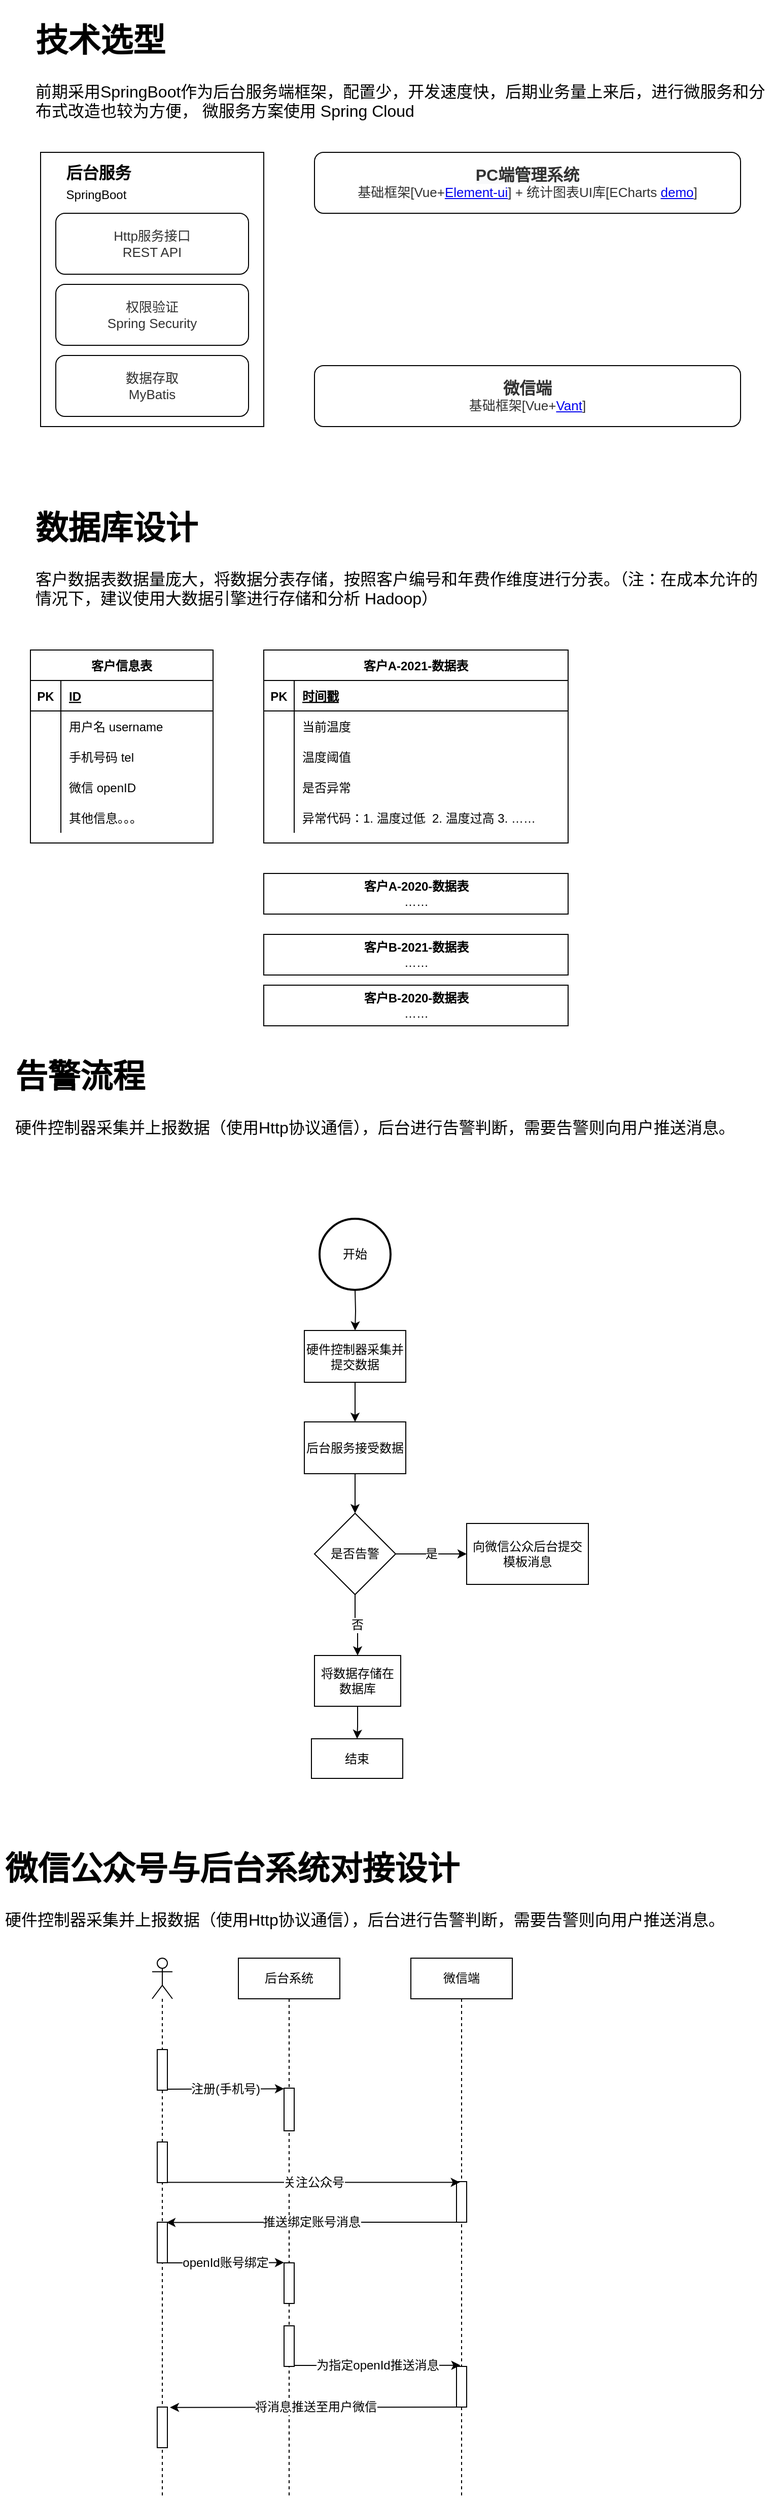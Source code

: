 <mxfile version="14.4.3" type="github">
  <diagram id="JHaTWVX0i-lWZitRwSfC" name="Page-1">
    <mxGraphModel dx="677" dy="1520" grid="1" gridSize="10" guides="1" tooltips="1" connect="1" arrows="1" fold="1" page="1" pageScale="1" pageWidth="827" pageHeight="1169" math="0" shadow="0">
      <root>
        <mxCell id="0" />
        <mxCell id="1" parent="0" />
        <mxCell id="ALFkqxRXxDszs7MNfKY9-43" value="" style="rounded=0;whiteSpace=wrap;html=1;" vertex="1" parent="1">
          <mxGeometry x="70" y="100" width="220" height="270" as="geometry" />
        </mxCell>
        <mxCell id="fmQV6IIz-ANYhuj0cnn7-2" value="客户信息表" style="shape=table;startSize=30;container=1;collapsible=1;childLayout=tableLayout;fixedRows=1;rowLines=0;fontStyle=1;align=center;resizeLast=1;" parent="1" vertex="1">
          <mxGeometry x="60" y="590" width="180" height="190" as="geometry" />
        </mxCell>
        <mxCell id="fmQV6IIz-ANYhuj0cnn7-3" value="" style="shape=partialRectangle;collapsible=0;dropTarget=0;pointerEvents=0;fillColor=none;top=0;left=0;bottom=1;right=0;points=[[0,0.5],[1,0.5]];portConstraint=eastwest;" parent="fmQV6IIz-ANYhuj0cnn7-2" vertex="1">
          <mxGeometry y="30" width="180" height="30" as="geometry" />
        </mxCell>
        <mxCell id="fmQV6IIz-ANYhuj0cnn7-4" value="PK" style="shape=partialRectangle;connectable=0;fillColor=none;top=0;left=0;bottom=0;right=0;fontStyle=1;overflow=hidden;" parent="fmQV6IIz-ANYhuj0cnn7-3" vertex="1">
          <mxGeometry width="30" height="30" as="geometry" />
        </mxCell>
        <mxCell id="fmQV6IIz-ANYhuj0cnn7-5" value="ID" style="shape=partialRectangle;connectable=0;fillColor=none;top=0;left=0;bottom=0;right=0;align=left;spacingLeft=6;fontStyle=5;overflow=hidden;" parent="fmQV6IIz-ANYhuj0cnn7-3" vertex="1">
          <mxGeometry x="30" width="150" height="30" as="geometry" />
        </mxCell>
        <mxCell id="fmQV6IIz-ANYhuj0cnn7-6" value="" style="shape=partialRectangle;collapsible=0;dropTarget=0;pointerEvents=0;fillColor=none;top=0;left=0;bottom=0;right=0;points=[[0,0.5],[1,0.5]];portConstraint=eastwest;" parent="fmQV6IIz-ANYhuj0cnn7-2" vertex="1">
          <mxGeometry y="60" width="180" height="30" as="geometry" />
        </mxCell>
        <mxCell id="fmQV6IIz-ANYhuj0cnn7-7" value="" style="shape=partialRectangle;connectable=0;fillColor=none;top=0;left=0;bottom=0;right=0;editable=1;overflow=hidden;" parent="fmQV6IIz-ANYhuj0cnn7-6" vertex="1">
          <mxGeometry width="30" height="30" as="geometry" />
        </mxCell>
        <mxCell id="fmQV6IIz-ANYhuj0cnn7-8" value="用户名 username" style="shape=partialRectangle;connectable=0;fillColor=none;top=0;left=0;bottom=0;right=0;align=left;spacingLeft=6;overflow=hidden;" parent="fmQV6IIz-ANYhuj0cnn7-6" vertex="1">
          <mxGeometry x="30" width="150" height="30" as="geometry" />
        </mxCell>
        <mxCell id="fmQV6IIz-ANYhuj0cnn7-9" value="" style="shape=partialRectangle;collapsible=0;dropTarget=0;pointerEvents=0;fillColor=none;top=0;left=0;bottom=0;right=0;points=[[0,0.5],[1,0.5]];portConstraint=eastwest;" parent="fmQV6IIz-ANYhuj0cnn7-2" vertex="1">
          <mxGeometry y="90" width="180" height="30" as="geometry" />
        </mxCell>
        <mxCell id="fmQV6IIz-ANYhuj0cnn7-10" value="" style="shape=partialRectangle;connectable=0;fillColor=none;top=0;left=0;bottom=0;right=0;editable=1;overflow=hidden;" parent="fmQV6IIz-ANYhuj0cnn7-9" vertex="1">
          <mxGeometry width="30" height="30" as="geometry" />
        </mxCell>
        <mxCell id="fmQV6IIz-ANYhuj0cnn7-11" value="手机号码 tel" style="shape=partialRectangle;connectable=0;fillColor=none;top=0;left=0;bottom=0;right=0;align=left;spacingLeft=6;overflow=hidden;" parent="fmQV6IIz-ANYhuj0cnn7-9" vertex="1">
          <mxGeometry x="30" width="150" height="30" as="geometry" />
        </mxCell>
        <mxCell id="fmQV6IIz-ANYhuj0cnn7-12" value="" style="shape=partialRectangle;collapsible=0;dropTarget=0;pointerEvents=0;fillColor=none;top=0;left=0;bottom=0;right=0;points=[[0,0.5],[1,0.5]];portConstraint=eastwest;" parent="fmQV6IIz-ANYhuj0cnn7-2" vertex="1">
          <mxGeometry y="120" width="180" height="30" as="geometry" />
        </mxCell>
        <mxCell id="fmQV6IIz-ANYhuj0cnn7-13" value="" style="shape=partialRectangle;connectable=0;fillColor=none;top=0;left=0;bottom=0;right=0;editable=1;overflow=hidden;" parent="fmQV6IIz-ANYhuj0cnn7-12" vertex="1">
          <mxGeometry width="30" height="30" as="geometry" />
        </mxCell>
        <mxCell id="fmQV6IIz-ANYhuj0cnn7-14" value="微信 openID" style="shape=partialRectangle;connectable=0;fillColor=none;top=0;left=0;bottom=0;right=0;align=left;spacingLeft=6;overflow=hidden;" parent="fmQV6IIz-ANYhuj0cnn7-12" vertex="1">
          <mxGeometry x="30" width="150" height="30" as="geometry" />
        </mxCell>
        <mxCell id="ALFkqxRXxDszs7MNfKY9-1" value="" style="shape=partialRectangle;collapsible=0;dropTarget=0;pointerEvents=0;fillColor=none;top=0;left=0;bottom=0;right=0;points=[[0,0.5],[1,0.5]];portConstraint=eastwest;" vertex="1" parent="fmQV6IIz-ANYhuj0cnn7-2">
          <mxGeometry y="150" width="180" height="30" as="geometry" />
        </mxCell>
        <mxCell id="ALFkqxRXxDszs7MNfKY9-2" value="" style="shape=partialRectangle;connectable=0;fillColor=none;top=0;left=0;bottom=0;right=0;editable=1;overflow=hidden;" vertex="1" parent="ALFkqxRXxDszs7MNfKY9-1">
          <mxGeometry width="30" height="30" as="geometry" />
        </mxCell>
        <mxCell id="ALFkqxRXxDszs7MNfKY9-3" value="其他信息。。。" style="shape=partialRectangle;connectable=0;fillColor=none;top=0;left=0;bottom=0;right=0;align=left;spacingLeft=6;overflow=hidden;" vertex="1" parent="ALFkqxRXxDszs7MNfKY9-1">
          <mxGeometry x="30" width="150" height="30" as="geometry" />
        </mxCell>
        <mxCell id="fmQV6IIz-ANYhuj0cnn7-15" value="&lt;div style=&quot;resize: none ; outline: 0px ; font-size: 13px ; color: rgb(50 , 50 , 50)&quot;&gt;&lt;font style=&quot;vertical-align: inherit&quot;&gt;&lt;font style=&quot;vertical-align: inherit&quot;&gt;Http服务接口&lt;/font&gt;&lt;/font&gt;&lt;/div&gt;&lt;span style=&quot;color: rgb(50 , 50 , 50) ; font-size: 13px ; background-color: rgba(255 , 255 , 255 , 0.01)&quot;&gt;&lt;font style=&quot;vertical-align: inherit&quot;&gt;&lt;font style=&quot;vertical-align: inherit&quot;&gt;REST API&lt;/font&gt;&lt;/font&gt;&lt;/span&gt;" style="rounded=1;whiteSpace=wrap;html=1;" parent="1" vertex="1">
          <mxGeometry x="85" y="160" width="190" height="60" as="geometry" />
        </mxCell>
        <mxCell id="fmQV6IIz-ANYhuj0cnn7-16" value="&lt;div style=&quot;resize: none ; outline: 0px ; font-size: 13px ; color: rgb(50 , 50 , 50)&quot;&gt;&lt;span style=&quot;background-color: rgba(255 , 255 , 255 , 0.01)&quot;&gt;&lt;font style=&quot;vertical-align: inherit&quot;&gt;&lt;font style=&quot;vertical-align: inherit&quot;&gt;权限验证&lt;/font&gt;&lt;/font&gt;&lt;/span&gt;&lt;div style=&quot;resize: none ; outline: 0px&quot;&gt;Spring Security&lt;/div&gt;&lt;/div&gt;" style="rounded=1;whiteSpace=wrap;html=1;" parent="1" vertex="1">
          <mxGeometry x="85" y="230" width="190" height="60" as="geometry" />
        </mxCell>
        <mxCell id="fmQV6IIz-ANYhuj0cnn7-17" value="&lt;div style=&quot;resize: none ; outline: 0px ; font-size: 13px ; color: rgb(50 , 50 , 50)&quot;&gt;&lt;span style=&quot;background-color: rgba(255 , 255 , 255 , 0.01)&quot;&gt;数据存取&lt;/span&gt;&lt;br&gt;&lt;div style=&quot;resize: none ; outline: 0px&quot;&gt;MyBatis&lt;/div&gt;&lt;/div&gt;" style="rounded=1;whiteSpace=wrap;html=1;" parent="1" vertex="1">
          <mxGeometry x="85" y="300" width="190" height="60" as="geometry" />
        </mxCell>
        <mxCell id="ALFkqxRXxDszs7MNfKY9-4" value="客户A-2021-数据表" style="shape=table;startSize=30;container=1;collapsible=1;childLayout=tableLayout;fixedRows=1;rowLines=0;fontStyle=1;align=center;resizeLast=1;" vertex="1" parent="1">
          <mxGeometry x="290" y="590" width="300" height="190" as="geometry" />
        </mxCell>
        <mxCell id="ALFkqxRXxDszs7MNfKY9-5" value="" style="shape=partialRectangle;collapsible=0;dropTarget=0;pointerEvents=0;fillColor=none;top=0;left=0;bottom=1;right=0;points=[[0,0.5],[1,0.5]];portConstraint=eastwest;" vertex="1" parent="ALFkqxRXxDszs7MNfKY9-4">
          <mxGeometry y="30" width="300" height="30" as="geometry" />
        </mxCell>
        <mxCell id="ALFkqxRXxDszs7MNfKY9-6" value="PK" style="shape=partialRectangle;connectable=0;fillColor=none;top=0;left=0;bottom=0;right=0;fontStyle=1;overflow=hidden;" vertex="1" parent="ALFkqxRXxDszs7MNfKY9-5">
          <mxGeometry width="30" height="30" as="geometry" />
        </mxCell>
        <mxCell id="ALFkqxRXxDszs7MNfKY9-7" value="时间戳" style="shape=partialRectangle;connectable=0;fillColor=none;top=0;left=0;bottom=0;right=0;align=left;spacingLeft=6;fontStyle=5;overflow=hidden;" vertex="1" parent="ALFkqxRXxDszs7MNfKY9-5">
          <mxGeometry x="30" width="270" height="30" as="geometry" />
        </mxCell>
        <mxCell id="ALFkqxRXxDszs7MNfKY9-8" value="" style="shape=partialRectangle;collapsible=0;dropTarget=0;pointerEvents=0;fillColor=none;top=0;left=0;bottom=0;right=0;points=[[0,0.5],[1,0.5]];portConstraint=eastwest;" vertex="1" parent="ALFkqxRXxDszs7MNfKY9-4">
          <mxGeometry y="60" width="300" height="30" as="geometry" />
        </mxCell>
        <mxCell id="ALFkqxRXxDszs7MNfKY9-9" value="" style="shape=partialRectangle;connectable=0;fillColor=none;top=0;left=0;bottom=0;right=0;editable=1;overflow=hidden;" vertex="1" parent="ALFkqxRXxDszs7MNfKY9-8">
          <mxGeometry width="30" height="30" as="geometry" />
        </mxCell>
        <mxCell id="ALFkqxRXxDszs7MNfKY9-10" value="当前温度" style="shape=partialRectangle;connectable=0;fillColor=none;top=0;left=0;bottom=0;right=0;align=left;spacingLeft=6;overflow=hidden;" vertex="1" parent="ALFkqxRXxDszs7MNfKY9-8">
          <mxGeometry x="30" width="270" height="30" as="geometry" />
        </mxCell>
        <mxCell id="ALFkqxRXxDszs7MNfKY9-11" value="" style="shape=partialRectangle;collapsible=0;dropTarget=0;pointerEvents=0;fillColor=none;top=0;left=0;bottom=0;right=0;points=[[0,0.5],[1,0.5]];portConstraint=eastwest;" vertex="1" parent="ALFkqxRXxDszs7MNfKY9-4">
          <mxGeometry y="90" width="300" height="30" as="geometry" />
        </mxCell>
        <mxCell id="ALFkqxRXxDszs7MNfKY9-12" value="" style="shape=partialRectangle;connectable=0;fillColor=none;top=0;left=0;bottom=0;right=0;editable=1;overflow=hidden;" vertex="1" parent="ALFkqxRXxDszs7MNfKY9-11">
          <mxGeometry width="30" height="30" as="geometry" />
        </mxCell>
        <mxCell id="ALFkqxRXxDszs7MNfKY9-13" value="温度阈值" style="shape=partialRectangle;connectable=0;fillColor=none;top=0;left=0;bottom=0;right=0;align=left;spacingLeft=6;overflow=hidden;" vertex="1" parent="ALFkqxRXxDszs7MNfKY9-11">
          <mxGeometry x="30" width="270" height="30" as="geometry" />
        </mxCell>
        <mxCell id="ALFkqxRXxDszs7MNfKY9-14" value="" style="shape=partialRectangle;collapsible=0;dropTarget=0;pointerEvents=0;fillColor=none;top=0;left=0;bottom=0;right=0;points=[[0,0.5],[1,0.5]];portConstraint=eastwest;" vertex="1" parent="ALFkqxRXxDszs7MNfKY9-4">
          <mxGeometry y="120" width="300" height="30" as="geometry" />
        </mxCell>
        <mxCell id="ALFkqxRXxDszs7MNfKY9-15" value="" style="shape=partialRectangle;connectable=0;fillColor=none;top=0;left=0;bottom=0;right=0;editable=1;overflow=hidden;" vertex="1" parent="ALFkqxRXxDszs7MNfKY9-14">
          <mxGeometry width="30" height="30" as="geometry" />
        </mxCell>
        <mxCell id="ALFkqxRXxDszs7MNfKY9-16" value="是否异常" style="shape=partialRectangle;connectable=0;fillColor=none;top=0;left=0;bottom=0;right=0;align=left;spacingLeft=6;overflow=hidden;" vertex="1" parent="ALFkqxRXxDszs7MNfKY9-14">
          <mxGeometry x="30" width="270" height="30" as="geometry" />
        </mxCell>
        <mxCell id="ALFkqxRXxDszs7MNfKY9-17" value="" style="shape=partialRectangle;collapsible=0;dropTarget=0;pointerEvents=0;fillColor=none;top=0;left=0;bottom=0;right=0;points=[[0,0.5],[1,0.5]];portConstraint=eastwest;" vertex="1" parent="ALFkqxRXxDszs7MNfKY9-4">
          <mxGeometry y="150" width="300" height="30" as="geometry" />
        </mxCell>
        <mxCell id="ALFkqxRXxDszs7MNfKY9-18" value="" style="shape=partialRectangle;connectable=0;fillColor=none;top=0;left=0;bottom=0;right=0;editable=1;overflow=hidden;" vertex="1" parent="ALFkqxRXxDszs7MNfKY9-17">
          <mxGeometry width="30" height="30" as="geometry" />
        </mxCell>
        <mxCell id="ALFkqxRXxDszs7MNfKY9-19" value="异常代码：1. 温度过低  2. 温度过高 3. ……" style="shape=partialRectangle;connectable=0;fillColor=none;top=0;left=0;bottom=0;right=0;align=left;spacingLeft=6;overflow=hidden;" vertex="1" parent="ALFkqxRXxDszs7MNfKY9-17">
          <mxGeometry x="30" width="270" height="30" as="geometry" />
        </mxCell>
        <mxCell id="ALFkqxRXxDszs7MNfKY9-36" value="&lt;b&gt;客户A-2020-数据表&lt;/b&gt;&lt;br&gt;……" style="html=1;" vertex="1" parent="1">
          <mxGeometry x="290" y="810" width="300" height="40" as="geometry" />
        </mxCell>
        <mxCell id="ALFkqxRXxDszs7MNfKY9-37" value="&lt;b&gt;客户B-2021-数据表&lt;/b&gt;&lt;br&gt;……" style="html=1;" vertex="1" parent="1">
          <mxGeometry x="290" y="870" width="300" height="40" as="geometry" />
        </mxCell>
        <mxCell id="ALFkqxRXxDszs7MNfKY9-38" value="&lt;b&gt;客户B-2020-数据表&lt;/b&gt;&lt;br&gt;……" style="html=1;" vertex="1" parent="1">
          <mxGeometry x="290" y="920" width="300" height="40" as="geometry" />
        </mxCell>
        <mxCell id="ALFkqxRXxDszs7MNfKY9-40" value="&lt;div style=&quot;resize: none ; outline: 0px ; font-size: 13px ; color: rgb(50 , 50 , 50)&quot;&gt;&lt;/div&gt;&lt;font style=&quot;vertical-align: inherit&quot;&gt;&lt;font style=&quot;vertical-align: inherit&quot;&gt;&lt;span style=&quot;color: rgb(50 , 50 , 50) ; background-color: rgb(248 , 249 , 250)&quot;&gt;&lt;b&gt;&lt;font style=&quot;font-size: 16px&quot;&gt;PC端管理系统&lt;/font&gt;&lt;/b&gt;&lt;/span&gt;&lt;br&gt;&lt;span style=&quot;background-color: rgba(255 , 255 , 255 , 0.01)&quot;&gt;&lt;font color=&quot;#323232&quot;&gt;&lt;span style=&quot;font-size: 13px&quot;&gt;基础框架[Vue+&lt;a href=&quot;https://element.faas.ele.me/#/zh-CN&quot;&gt;Element-ui&lt;/a&gt;] + 统计图表UI库[ECharts&amp;nbsp;&lt;a href=&quot;data:page/id,JHaTWVX0i-lWZitRwSfC&quot;&gt;demo&lt;/a&gt;]&lt;/span&gt;&lt;/font&gt;&lt;br&gt;&lt;/span&gt;&lt;/font&gt;&lt;/font&gt;" style="rounded=1;whiteSpace=wrap;html=1;" vertex="1" parent="1">
          <mxGeometry x="340" y="100" width="420" height="60" as="geometry" />
        </mxCell>
        <mxCell id="ALFkqxRXxDszs7MNfKY9-41" value="&lt;div style=&quot;resize: none ; outline: 0px ; font-size: 13px ; color: rgb(50 , 50 , 50)&quot;&gt;&lt;/div&gt;&lt;font style=&quot;vertical-align: inherit&quot;&gt;&lt;font style=&quot;vertical-align: inherit&quot;&gt;&lt;font color=&quot;#323232&quot;&gt;&lt;span style=&quot;font-size: 16px&quot;&gt;&lt;b&gt;微信端&lt;/b&gt;&lt;/span&gt;&lt;/font&gt;&lt;br&gt;&lt;span style=&quot;background-color: rgba(255 , 255 , 255 , 0.01)&quot;&gt;&lt;font color=&quot;#323232&quot;&gt;&lt;span style=&quot;font-size: 13px&quot;&gt;基础框架[Vue+&lt;a href=&quot;https://vant-contrib.gitee.io/vant-weapp/#/intro&quot;&gt;Vant&lt;/a&gt;]&lt;/span&gt;&lt;/font&gt;&lt;br&gt;&lt;/span&gt;&lt;/font&gt;&lt;/font&gt;" style="rounded=1;whiteSpace=wrap;html=1;" vertex="1" parent="1">
          <mxGeometry x="340" y="310" width="420" height="60" as="geometry" />
        </mxCell>
        <mxCell id="ALFkqxRXxDszs7MNfKY9-44" value="&amp;nbsp;后台服务&lt;br&gt;&lt;span style=&quot;font-weight: normal&quot;&gt;&lt;font style=&quot;font-size: 12px&quot;&gt;SpringBoot&lt;/font&gt;&lt;/span&gt;" style="text;html=1;strokeColor=none;fillColor=none;align=center;verticalAlign=middle;whiteSpace=wrap;rounded=0;fontSize=16;fontStyle=1" vertex="1" parent="1">
          <mxGeometry x="70" y="120" width="110" height="20" as="geometry" />
        </mxCell>
        <mxCell id="ALFkqxRXxDszs7MNfKY9-46" value="&lt;h1&gt;数据库设计&lt;/h1&gt;&lt;p&gt;客户数据表数据量庞大，将数据分表存储，按照客户编号和年费作维度进行分表。（注：在成本允许的情况下，建议使用大数据引擎进行存储和分析 Hadoop）&lt;/p&gt;" style="text;html=1;strokeColor=none;fillColor=none;spacing=5;spacingTop=-20;whiteSpace=wrap;overflow=hidden;rounded=0;fontSize=16;" vertex="1" parent="1">
          <mxGeometry x="60" y="440" width="730" height="120" as="geometry" />
        </mxCell>
        <mxCell id="ALFkqxRXxDszs7MNfKY9-47" value="&lt;h1&gt;技术选型&lt;/h1&gt;&lt;p&gt;前期采用SpringBoot作为后台服务端框架，配置少，开发速度快，后期业务量上来后，进行微服务和分布式改造也较为方便， 微服务方案使用 Spring Cloud&lt;/p&gt;" style="text;html=1;strokeColor=none;fillColor=none;spacing=5;spacingTop=-20;whiteSpace=wrap;overflow=hidden;rounded=0;fontSize=16;" vertex="1" parent="1">
          <mxGeometry x="60" y="-40" width="730" height="120" as="geometry" />
        </mxCell>
        <mxCell id="ALFkqxRXxDszs7MNfKY9-48" value="&lt;h1&gt;告警流程&lt;/h1&gt;&lt;p&gt;硬件控制器采集并上报数据（使用Http协议通信），后台进行告警判断，需要告警则向用户推送消息。&lt;/p&gt;" style="text;html=1;strokeColor=none;fillColor=none;spacing=5;spacingTop=-20;whiteSpace=wrap;overflow=hidden;rounded=0;fontSize=16;" vertex="1" parent="1">
          <mxGeometry x="40" y="980" width="730" height="120" as="geometry" />
        </mxCell>
        <mxCell id="ALFkqxRXxDszs7MNfKY9-83" style="edgeStyle=orthogonalEdgeStyle;rounded=0;orthogonalLoop=1;jettySize=auto;html=1;exitX=0.5;exitY=1;exitDx=0;exitDy=0;fontSize=12;" edge="1" parent="1" target="ALFkqxRXxDszs7MNfKY9-81">
          <mxGeometry relative="1" as="geometry">
            <mxPoint x="380" y="1220" as="sourcePoint" />
          </mxGeometry>
        </mxCell>
        <mxCell id="ALFkqxRXxDszs7MNfKY9-87" value="" style="edgeStyle=orthogonalEdgeStyle;rounded=0;orthogonalLoop=1;jettySize=auto;html=1;fontSize=12;" edge="1" parent="1" source="ALFkqxRXxDszs7MNfKY9-81" target="ALFkqxRXxDszs7MNfKY9-86">
          <mxGeometry relative="1" as="geometry" />
        </mxCell>
        <mxCell id="ALFkqxRXxDszs7MNfKY9-81" value="硬件控制器采集并提交数据" style="rounded=0;whiteSpace=wrap;html=1;fontSize=12;" vertex="1" parent="1">
          <mxGeometry x="330" y="1260" width="100" height="51" as="geometry" />
        </mxCell>
        <mxCell id="ALFkqxRXxDszs7MNfKY9-89" value="" style="edgeStyle=orthogonalEdgeStyle;rounded=0;orthogonalLoop=1;jettySize=auto;html=1;fontSize=12;" edge="1" parent="1" source="ALFkqxRXxDszs7MNfKY9-86" target="ALFkqxRXxDszs7MNfKY9-88">
          <mxGeometry relative="1" as="geometry" />
        </mxCell>
        <mxCell id="ALFkqxRXxDszs7MNfKY9-86" value="后台服务接受数据" style="rounded=0;whiteSpace=wrap;html=1;fontSize=12;" vertex="1" parent="1">
          <mxGeometry x="330" y="1350" width="100" height="51" as="geometry" />
        </mxCell>
        <mxCell id="ALFkqxRXxDszs7MNfKY9-91" value="是" style="edgeStyle=orthogonalEdgeStyle;rounded=0;orthogonalLoop=1;jettySize=auto;html=1;fontSize=12;" edge="1" parent="1" source="ALFkqxRXxDszs7MNfKY9-88" target="ALFkqxRXxDszs7MNfKY9-90">
          <mxGeometry relative="1" as="geometry" />
        </mxCell>
        <mxCell id="ALFkqxRXxDszs7MNfKY9-94" value="否" style="edgeStyle=orthogonalEdgeStyle;rounded=0;orthogonalLoop=1;jettySize=auto;html=1;fontSize=12;" edge="1" parent="1" source="ALFkqxRXxDszs7MNfKY9-88" target="ALFkqxRXxDszs7MNfKY9-93">
          <mxGeometry relative="1" as="geometry" />
        </mxCell>
        <mxCell id="ALFkqxRXxDszs7MNfKY9-88" value="是否告警" style="rhombus;whiteSpace=wrap;html=1;rounded=0;" vertex="1" parent="1">
          <mxGeometry x="340" y="1440" width="80" height="80" as="geometry" />
        </mxCell>
        <mxCell id="ALFkqxRXxDszs7MNfKY9-90" value="向微信公众后台提交模板消息" style="whiteSpace=wrap;html=1;rounded=0;" vertex="1" parent="1">
          <mxGeometry x="490" y="1450" width="120" height="60" as="geometry" />
        </mxCell>
        <mxCell id="ALFkqxRXxDszs7MNfKY9-99" value="" style="edgeStyle=orthogonalEdgeStyle;rounded=0;orthogonalLoop=1;jettySize=auto;html=1;fontSize=12;" edge="1" parent="1" source="ALFkqxRXxDszs7MNfKY9-93" target="ALFkqxRXxDszs7MNfKY9-98">
          <mxGeometry relative="1" as="geometry" />
        </mxCell>
        <mxCell id="ALFkqxRXxDszs7MNfKY9-93" value="将数据存储在数据库" style="whiteSpace=wrap;html=1;rounded=0;" vertex="1" parent="1">
          <mxGeometry x="340" y="1580" width="85" height="50" as="geometry" />
        </mxCell>
        <mxCell id="ALFkqxRXxDszs7MNfKY9-97" value="开始" style="strokeWidth=2;html=1;shape=mxgraph.flowchart.start_2;whiteSpace=wrap;fontSize=12;" vertex="1" parent="1">
          <mxGeometry x="345" y="1150" width="70" height="70" as="geometry" />
        </mxCell>
        <mxCell id="ALFkqxRXxDszs7MNfKY9-98" value="结束" style="whiteSpace=wrap;html=1;rounded=0;" vertex="1" parent="1">
          <mxGeometry x="337" y="1662" width="90" height="39" as="geometry" />
        </mxCell>
        <mxCell id="ALFkqxRXxDszs7MNfKY9-100" value="&lt;h1&gt;微信公众号与后台系统对接设计&lt;/h1&gt;&lt;p&gt;硬件控制器采集并上报数据（使用Http协议通信），后台进行告警判断，需要告警则向用户推送消息。&lt;/p&gt;" style="text;html=1;strokeColor=none;fillColor=none;spacing=5;spacingTop=-20;whiteSpace=wrap;overflow=hidden;rounded=0;fontSize=16;" vertex="1" parent="1">
          <mxGeometry x="30" y="1760" width="730" height="120" as="geometry" />
        </mxCell>
        <mxCell id="ALFkqxRXxDszs7MNfKY9-107" value="注册(手机号)" style="edgeStyle=orthogonalEdgeStyle;rounded=0;orthogonalLoop=1;jettySize=auto;html=1;entryX=0;entryY=0.015;entryDx=0;entryDy=0;entryPerimeter=0;fontSize=12;" edge="1" parent="1" target="ALFkqxRXxDszs7MNfKY9-106">
          <mxGeometry relative="1" as="geometry">
            <mxPoint x="195" y="2007" as="sourcePoint" />
            <Array as="points">
              <mxPoint x="310" y="2007" />
            </Array>
          </mxGeometry>
        </mxCell>
        <mxCell id="ALFkqxRXxDszs7MNfKY9-102" value="后台系统" style="shape=umlLifeline;perimeter=lifelinePerimeter;whiteSpace=wrap;html=1;container=1;collapsible=0;recursiveResize=0;outlineConnect=0;fontSize=12;" vertex="1" parent="1">
          <mxGeometry x="265" y="1878" width="100" height="532" as="geometry" />
        </mxCell>
        <mxCell id="ALFkqxRXxDszs7MNfKY9-106" value="" style="html=1;points=[];perimeter=orthogonalPerimeter;fontSize=12;" vertex="1" parent="ALFkqxRXxDszs7MNfKY9-102">
          <mxGeometry x="45" y="128" width="10" height="42" as="geometry" />
        </mxCell>
        <mxCell id="ALFkqxRXxDszs7MNfKY9-116" value="" style="html=1;points=[];perimeter=orthogonalPerimeter;fontSize=12;" vertex="1" parent="ALFkqxRXxDszs7MNfKY9-102">
          <mxGeometry x="45" y="300" width="10" height="40" as="geometry" />
        </mxCell>
        <mxCell id="ALFkqxRXxDszs7MNfKY9-118" value="" style="html=1;points=[];perimeter=orthogonalPerimeter;fontSize=12;" vertex="1" parent="ALFkqxRXxDszs7MNfKY9-102">
          <mxGeometry x="45" y="362" width="10" height="40" as="geometry" />
        </mxCell>
        <mxCell id="ALFkqxRXxDszs7MNfKY9-103" value="微信端" style="shape=umlLifeline;perimeter=lifelinePerimeter;whiteSpace=wrap;html=1;container=1;collapsible=0;recursiveResize=0;outlineConnect=0;fontSize=12;" vertex="1" parent="1">
          <mxGeometry x="435" y="1878" width="100" height="532" as="geometry" />
        </mxCell>
        <mxCell id="ALFkqxRXxDszs7MNfKY9-112" value="" style="html=1;points=[];perimeter=orthogonalPerimeter;fontSize=12;" vertex="1" parent="ALFkqxRXxDszs7MNfKY9-103">
          <mxGeometry x="45" y="220" width="10" height="40" as="geometry" />
        </mxCell>
        <mxCell id="ALFkqxRXxDszs7MNfKY9-119" value="" style="html=1;points=[];perimeter=orthogonalPerimeter;fontSize=12;" vertex="1" parent="ALFkqxRXxDszs7MNfKY9-103">
          <mxGeometry x="45" y="402" width="10" height="40" as="geometry" />
        </mxCell>
        <mxCell id="ALFkqxRXxDszs7MNfKY9-108" value="" style="shape=umlLifeline;participant=umlActor;perimeter=lifelinePerimeter;whiteSpace=wrap;html=1;container=1;collapsible=0;recursiveResize=0;verticalAlign=top;spacingTop=36;outlineConnect=0;fontSize=12;" vertex="1" parent="1">
          <mxGeometry x="180" y="1878" width="20" height="532" as="geometry" />
        </mxCell>
        <mxCell id="ALFkqxRXxDszs7MNfKY9-109" value="" style="html=1;points=[];perimeter=orthogonalPerimeter;fontSize=12;" vertex="1" parent="ALFkqxRXxDszs7MNfKY9-108">
          <mxGeometry x="5" y="90" width="10" height="40" as="geometry" />
        </mxCell>
        <mxCell id="ALFkqxRXxDszs7MNfKY9-110" value="" style="html=1;points=[];perimeter=orthogonalPerimeter;fontSize=12;" vertex="1" parent="ALFkqxRXxDszs7MNfKY9-108">
          <mxGeometry x="5" y="181" width="10" height="40" as="geometry" />
        </mxCell>
        <mxCell id="ALFkqxRXxDszs7MNfKY9-113" value="关注公众号" style="edgeStyle=orthogonalEdgeStyle;rounded=0;orthogonalLoop=1;jettySize=auto;html=1;entryX=0.333;entryY=0.018;entryDx=0;entryDy=0;entryPerimeter=0;fontSize=12;" edge="1" parent="1" source="ALFkqxRXxDszs7MNfKY9-110" target="ALFkqxRXxDszs7MNfKY9-112">
          <mxGeometry relative="1" as="geometry">
            <Array as="points">
              <mxPoint x="190" y="2099" />
              <mxPoint x="475" y="2099" />
            </Array>
          </mxGeometry>
        </mxCell>
        <mxCell id="ALFkqxRXxDszs7MNfKY9-117" value="openId账号绑定" style="edgeStyle=orthogonalEdgeStyle;rounded=0;orthogonalLoop=1;jettySize=auto;html=1;entryX=0;entryY=-0.007;entryDx=0;entryDy=0;entryPerimeter=0;fontSize=12;" edge="1" parent="1" source="ALFkqxRXxDszs7MNfKY9-114" target="ALFkqxRXxDszs7MNfKY9-116">
          <mxGeometry relative="1" as="geometry">
            <Array as="points">
              <mxPoint x="245" y="2178" />
              <mxPoint x="245" y="2178" />
            </Array>
          </mxGeometry>
        </mxCell>
        <mxCell id="ALFkqxRXxDszs7MNfKY9-114" value="" style="html=1;points=[];perimeter=orthogonalPerimeter;fontSize=12;" vertex="1" parent="1">
          <mxGeometry x="185" y="2138" width="10" height="40" as="geometry" />
        </mxCell>
        <mxCell id="ALFkqxRXxDszs7MNfKY9-115" value="推送绑定账号消息" style="edgeStyle=orthogonalEdgeStyle;rounded=0;orthogonalLoop=1;jettySize=auto;html=1;entryX=0.9;entryY=0.007;entryDx=0;entryDy=0;entryPerimeter=0;fontSize=12;" edge="1" parent="1" source="ALFkqxRXxDszs7MNfKY9-112" target="ALFkqxRXxDszs7MNfKY9-114">
          <mxGeometry relative="1" as="geometry">
            <Array as="points">
              <mxPoint x="355" y="2138" />
              <mxPoint x="355" y="2138" />
            </Array>
          </mxGeometry>
        </mxCell>
        <mxCell id="ALFkqxRXxDszs7MNfKY9-120" value="为指定openId推送消息" style="edgeStyle=orthogonalEdgeStyle;rounded=0;orthogonalLoop=1;jettySize=auto;html=1;entryX=0.383;entryY=-0.028;entryDx=0;entryDy=0;entryPerimeter=0;fontSize=12;" edge="1" parent="1" source="ALFkqxRXxDszs7MNfKY9-118" target="ALFkqxRXxDszs7MNfKY9-119">
          <mxGeometry relative="1" as="geometry">
            <Array as="points">
              <mxPoint x="370" y="2279" />
              <mxPoint x="370" y="2279" />
            </Array>
          </mxGeometry>
        </mxCell>
        <mxCell id="ALFkqxRXxDszs7MNfKY9-121" value="" style="html=1;points=[];perimeter=orthogonalPerimeter;fontSize=12;" vertex="1" parent="1">
          <mxGeometry x="185" y="2320" width="10" height="40" as="geometry" />
        </mxCell>
        <mxCell id="ALFkqxRXxDszs7MNfKY9-122" value="将消息推送至用户微信" style="edgeStyle=orthogonalEdgeStyle;rounded=0;orthogonalLoop=1;jettySize=auto;html=1;entryX=1.25;entryY=0.008;entryDx=0;entryDy=0;entryPerimeter=0;fontSize=12;" edge="1" parent="1" source="ALFkqxRXxDszs7MNfKY9-119" target="ALFkqxRXxDszs7MNfKY9-121">
          <mxGeometry relative="1" as="geometry">
            <Array as="points">
              <mxPoint x="485" y="2320" />
            </Array>
          </mxGeometry>
        </mxCell>
      </root>
    </mxGraphModel>
  </diagram>
</mxfile>
